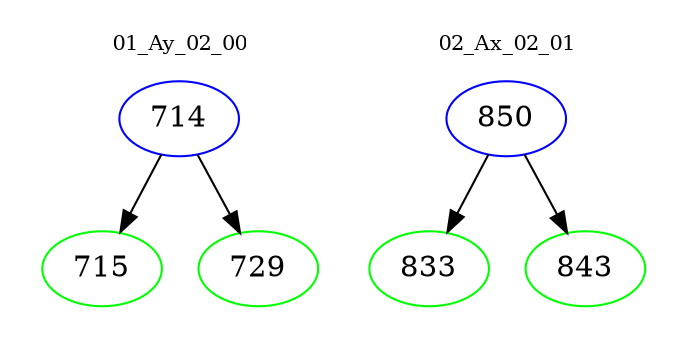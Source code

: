 digraph{
subgraph cluster_0 {
color = white
label = "01_Ay_02_00";
fontsize=10;
T0_714 [label="714", color="blue"]
T0_714 -> T0_715 [color="black"]
T0_715 [label="715", color="green"]
T0_714 -> T0_729 [color="black"]
T0_729 [label="729", color="green"]
}
subgraph cluster_1 {
color = white
label = "02_Ax_02_01";
fontsize=10;
T1_850 [label="850", color="blue"]
T1_850 -> T1_833 [color="black"]
T1_833 [label="833", color="green"]
T1_850 -> T1_843 [color="black"]
T1_843 [label="843", color="green"]
}
}
